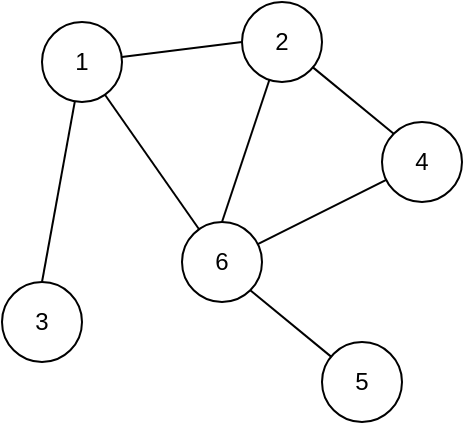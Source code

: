 <mxfile version="16.2.2" type="device"><diagram id="_5yNawryPsk_1TnE8XVA" name="Страница 1"><mxGraphModel dx="530" dy="786" grid="1" gridSize="10" guides="1" tooltips="1" connect="1" arrows="1" fold="1" page="1" pageScale="1" pageWidth="2336" pageHeight="1654" math="0" shadow="0"><root><mxCell id="0"/><mxCell id="1" parent="0"/><mxCell id="8bjCn0Oug7MGmO7O9ubi-10" style="rounded=0;orthogonalLoop=1;jettySize=auto;html=1;entryX=0;entryY=0.5;entryDx=0;entryDy=0;endArrow=none;endFill=0;" edge="1" parent="1" source="8bjCn0Oug7MGmO7O9ubi-1" target="8bjCn0Oug7MGmO7O9ubi-2"><mxGeometry relative="1" as="geometry"/></mxCell><mxCell id="8bjCn0Oug7MGmO7O9ubi-11" style="edgeStyle=none;rounded=0;orthogonalLoop=1;jettySize=auto;html=1;entryX=0.5;entryY=0;entryDx=0;entryDy=0;endArrow=none;endFill=0;" edge="1" parent="1" source="8bjCn0Oug7MGmO7O9ubi-1" target="8bjCn0Oug7MGmO7O9ubi-3"><mxGeometry relative="1" as="geometry"/></mxCell><mxCell id="8bjCn0Oug7MGmO7O9ubi-13" style="edgeStyle=none;rounded=0;orthogonalLoop=1;jettySize=auto;html=1;endArrow=none;endFill=0;" edge="1" parent="1" source="8bjCn0Oug7MGmO7O9ubi-1" target="8bjCn0Oug7MGmO7O9ubi-7"><mxGeometry relative="1" as="geometry"/></mxCell><mxCell id="8bjCn0Oug7MGmO7O9ubi-1" value="1" style="ellipse;whiteSpace=wrap;html=1;aspect=fixed;" vertex="1" parent="1"><mxGeometry x="80" y="230" width="40" height="40" as="geometry"/></mxCell><mxCell id="8bjCn0Oug7MGmO7O9ubi-12" style="edgeStyle=none;rounded=0;orthogonalLoop=1;jettySize=auto;html=1;entryX=0;entryY=0;entryDx=0;entryDy=0;endArrow=none;endFill=0;" edge="1" parent="1" source="8bjCn0Oug7MGmO7O9ubi-2" target="8bjCn0Oug7MGmO7O9ubi-9"><mxGeometry relative="1" as="geometry"/></mxCell><mxCell id="8bjCn0Oug7MGmO7O9ubi-14" style="edgeStyle=none;rounded=0;orthogonalLoop=1;jettySize=auto;html=1;entryX=0.5;entryY=0;entryDx=0;entryDy=0;endArrow=none;endFill=0;" edge="1" parent="1" source="8bjCn0Oug7MGmO7O9ubi-2" target="8bjCn0Oug7MGmO7O9ubi-7"><mxGeometry relative="1" as="geometry"/></mxCell><mxCell id="8bjCn0Oug7MGmO7O9ubi-2" value="2" style="ellipse;whiteSpace=wrap;html=1;aspect=fixed;" vertex="1" parent="1"><mxGeometry x="180" y="220" width="40" height="40" as="geometry"/></mxCell><mxCell id="8bjCn0Oug7MGmO7O9ubi-3" value="3" style="ellipse;whiteSpace=wrap;html=1;aspect=fixed;" vertex="1" parent="1"><mxGeometry x="60" y="360" width="40" height="40" as="geometry"/></mxCell><mxCell id="8bjCn0Oug7MGmO7O9ubi-7" value="6" style="ellipse;whiteSpace=wrap;html=1;aspect=fixed;" vertex="1" parent="1"><mxGeometry x="150" y="330" width="40" height="40" as="geometry"/></mxCell><mxCell id="8bjCn0Oug7MGmO7O9ubi-16" style="edgeStyle=none;rounded=0;orthogonalLoop=1;jettySize=auto;html=1;entryX=1;entryY=1;entryDx=0;entryDy=0;endArrow=none;endFill=0;" edge="1" parent="1" source="8bjCn0Oug7MGmO7O9ubi-8" target="8bjCn0Oug7MGmO7O9ubi-7"><mxGeometry relative="1" as="geometry"/></mxCell><mxCell id="8bjCn0Oug7MGmO7O9ubi-8" value="5" style="ellipse;whiteSpace=wrap;html=1;aspect=fixed;" vertex="1" parent="1"><mxGeometry x="220" y="390" width="40" height="40" as="geometry"/></mxCell><mxCell id="8bjCn0Oug7MGmO7O9ubi-15" style="edgeStyle=none;rounded=0;orthogonalLoop=1;jettySize=auto;html=1;endArrow=none;endFill=0;" edge="1" parent="1" source="8bjCn0Oug7MGmO7O9ubi-9" target="8bjCn0Oug7MGmO7O9ubi-7"><mxGeometry relative="1" as="geometry"/></mxCell><mxCell id="8bjCn0Oug7MGmO7O9ubi-9" value="4" style="ellipse;whiteSpace=wrap;html=1;aspect=fixed;" vertex="1" parent="1"><mxGeometry x="250" y="280" width="40" height="40" as="geometry"/></mxCell></root></mxGraphModel></diagram></mxfile>